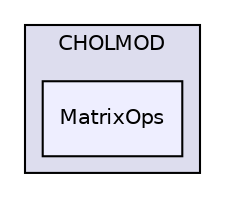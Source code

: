 digraph "libs/SuiteSparse/CHOLMOD/MatrixOps" {
  compound=true
  node [ fontsize="10", fontname="Helvetica"];
  edge [ labelfontsize="10", labelfontname="Helvetica"];
  subgraph clusterdir_1715615f3f6e7394862de293d3809de9 {
    graph [ bgcolor="#ddddee", pencolor="black", label="CHOLMOD" fontname="Helvetica", fontsize="10", URL="dir_1715615f3f6e7394862de293d3809de9.html"]
  dir_87b353f03eac00e4901af311e6d31c1c [shape=box, label="MatrixOps", style="filled", fillcolor="#eeeeff", pencolor="black", URL="dir_87b353f03eac00e4901af311e6d31c1c.html"];
  }
}

